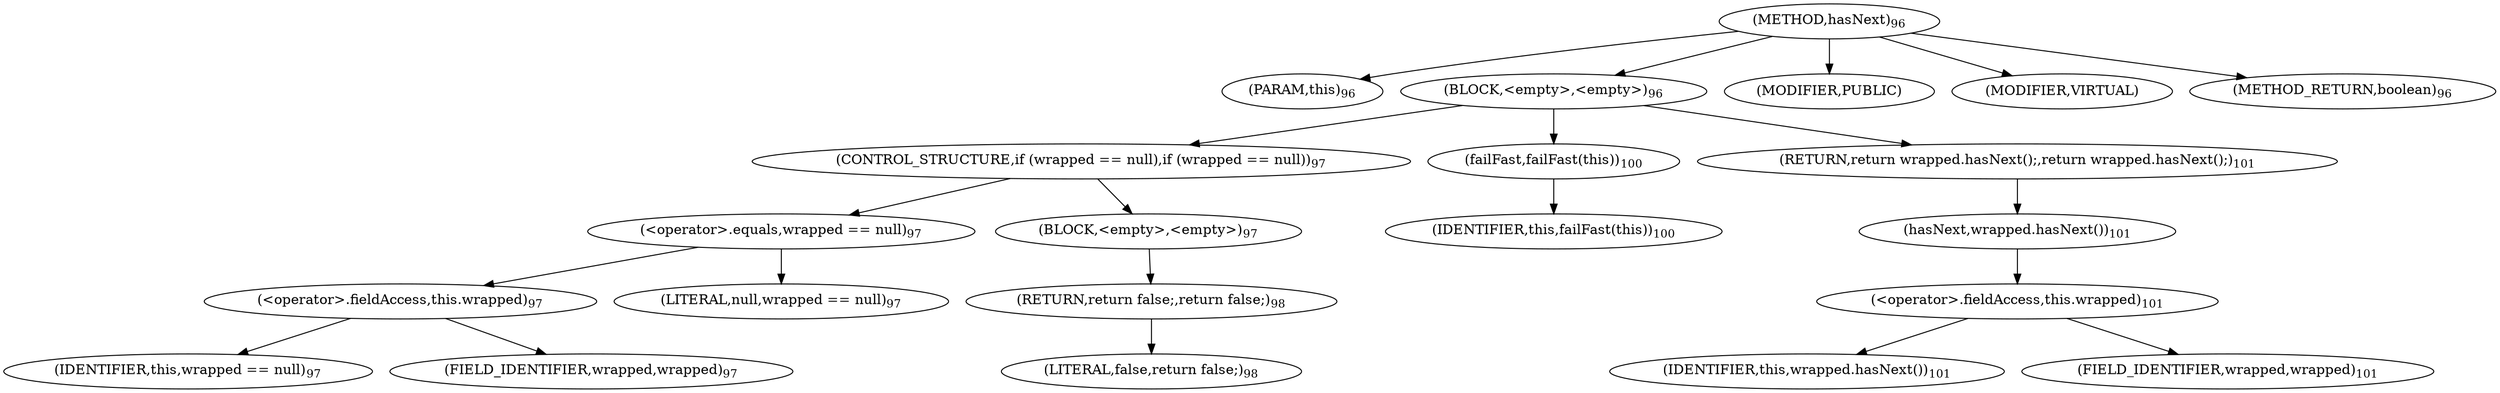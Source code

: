digraph "hasNext" {  
"204" [label = <(METHOD,hasNext)<SUB>96</SUB>> ]
"10" [label = <(PARAM,this)<SUB>96</SUB>> ]
"205" [label = <(BLOCK,&lt;empty&gt;,&lt;empty&gt;)<SUB>96</SUB>> ]
"206" [label = <(CONTROL_STRUCTURE,if (wrapped == null),if (wrapped == null))<SUB>97</SUB>> ]
"207" [label = <(&lt;operator&gt;.equals,wrapped == null)<SUB>97</SUB>> ]
"208" [label = <(&lt;operator&gt;.fieldAccess,this.wrapped)<SUB>97</SUB>> ]
"209" [label = <(IDENTIFIER,this,wrapped == null)<SUB>97</SUB>> ]
"210" [label = <(FIELD_IDENTIFIER,wrapped,wrapped)<SUB>97</SUB>> ]
"211" [label = <(LITERAL,null,wrapped == null)<SUB>97</SUB>> ]
"212" [label = <(BLOCK,&lt;empty&gt;,&lt;empty&gt;)<SUB>97</SUB>> ]
"213" [label = <(RETURN,return false;,return false;)<SUB>98</SUB>> ]
"214" [label = <(LITERAL,false,return false;)<SUB>98</SUB>> ]
"215" [label = <(failFast,failFast(this))<SUB>100</SUB>> ]
"9" [label = <(IDENTIFIER,this,failFast(this))<SUB>100</SUB>> ]
"216" [label = <(RETURN,return wrapped.hasNext();,return wrapped.hasNext();)<SUB>101</SUB>> ]
"217" [label = <(hasNext,wrapped.hasNext())<SUB>101</SUB>> ]
"218" [label = <(&lt;operator&gt;.fieldAccess,this.wrapped)<SUB>101</SUB>> ]
"219" [label = <(IDENTIFIER,this,wrapped.hasNext())<SUB>101</SUB>> ]
"220" [label = <(FIELD_IDENTIFIER,wrapped,wrapped)<SUB>101</SUB>> ]
"221" [label = <(MODIFIER,PUBLIC)> ]
"222" [label = <(MODIFIER,VIRTUAL)> ]
"223" [label = <(METHOD_RETURN,boolean)<SUB>96</SUB>> ]
  "204" -> "10" 
  "204" -> "205" 
  "204" -> "221" 
  "204" -> "222" 
  "204" -> "223" 
  "205" -> "206" 
  "205" -> "215" 
  "205" -> "216" 
  "206" -> "207" 
  "206" -> "212" 
  "207" -> "208" 
  "207" -> "211" 
  "208" -> "209" 
  "208" -> "210" 
  "212" -> "213" 
  "213" -> "214" 
  "215" -> "9" 
  "216" -> "217" 
  "217" -> "218" 
  "218" -> "219" 
  "218" -> "220" 
}
